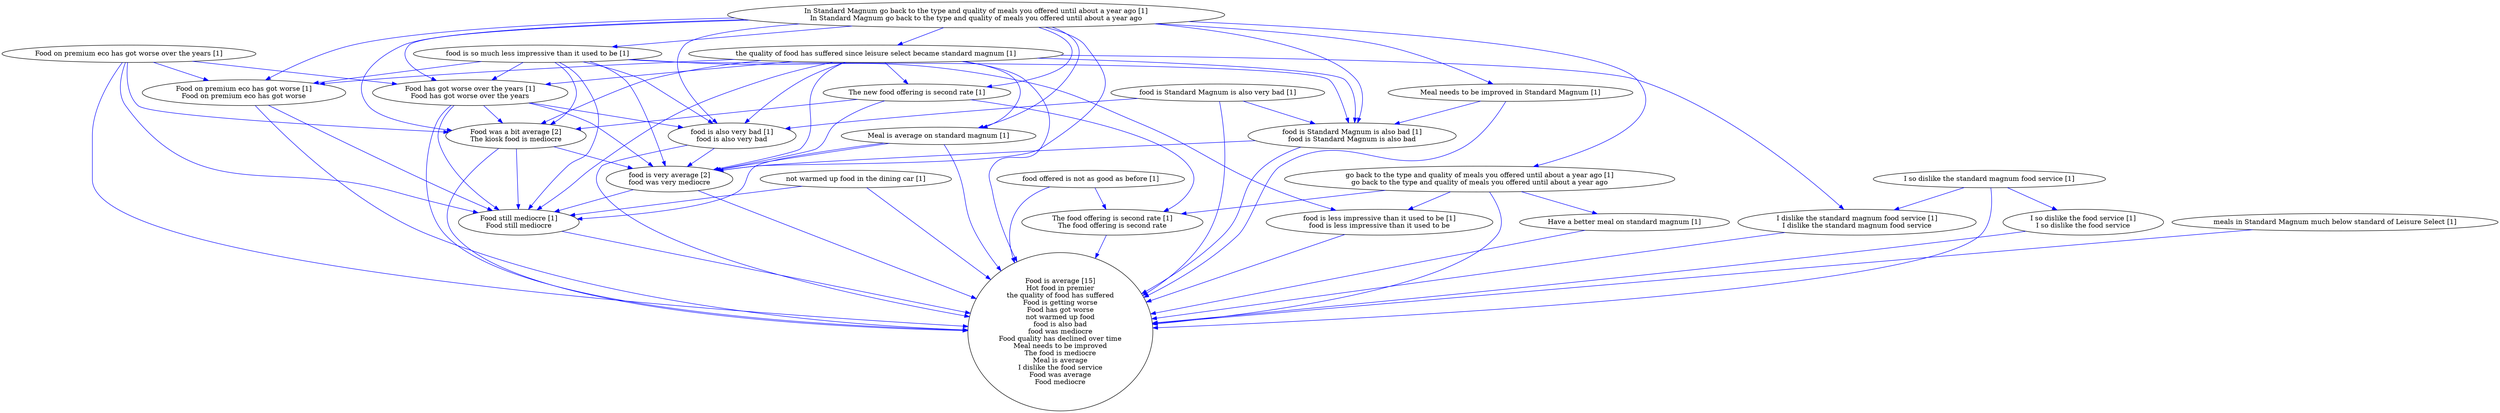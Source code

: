 digraph collapsedGraph {
"Food is average [15]\nHot food in premier\nthe quality of food has suffered\nFood is getting worse\nFood has got worse\nnot warmed up food\nfood is also bad\nfood was mediocre\nFood quality has declined over time\nMeal needs to be improved\nThe food is mediocre\nMeal is average\nI dislike the food service\nFood was average\nFood mediocre""food is very average [2]\nfood was very mediocre""Food was a bit average [2]\nThe kiosk food is mediocre""Food still mediocre [1]\nFood still mediocre""Food on premium eco has got worse over the years [1]""Food on premium eco has got worse [1]\nFood on premium eco has got worse""Food has got worse over the years [1]\nFood has got worse over the years""Have a better meal on standard magnum [1]""I so dislike the standard magnum food service [1]""I dislike the standard magnum food service [1]\nI dislike the standard magnum food service""I so dislike the food service [1]\nI so dislike the food service""In Standard Magnum go back to the type and quality of meals you offered until about a year ago [1]\nIn Standard Magnum go back to the type and quality of meals you offered until about a year ago""go back to the type and quality of meals you offered until about a year ago [1]\ngo back to the type and quality of meals you offered until about a year ago""Meal is average on standard magnum [1]""Meal needs to be improved in Standard Magnum [1]""The new food offering is second rate [1]""The food offering is second rate [1]\nThe food offering is second rate""food is Standard Magnum is also very bad [1]""food is Standard Magnum is also bad [1]\nfood is Standard Magnum is also bad""food is also very bad [1]\nfood is also very bad""food is so much less impressive than it used to be [1]""food is less impressive than it used to be [1]\nfood is less impressive than it used to be""food offered is not as good as before [1]""meals in Standard Magnum much below standard of Leisure Select [1]""not warmed up food in the dining car [1]""the quality of food has suffered since leisure select became standard magnum [1]""Food still mediocre [1]\nFood still mediocre" -> "Food is average [15]\nHot food in premier\nthe quality of food has suffered\nFood is getting worse\nFood has got worse\nnot warmed up food\nfood is also bad\nfood was mediocre\nFood quality has declined over time\nMeal needs to be improved\nThe food is mediocre\nMeal is average\nI dislike the food service\nFood was average\nFood mediocre" [color=blue]
"Food on premium eco has got worse over the years [1]" -> "Food on premium eco has got worse [1]\nFood on premium eco has got worse" [color=blue]
"Food on premium eco has got worse over the years [1]" -> "Food has got worse over the years [1]\nFood has got worse over the years" [color=blue]
"Food has got worse over the years [1]\nFood has got worse over the years" -> "Food still mediocre [1]\nFood still mediocre" [color=blue]
"Food on premium eco has got worse [1]\nFood on premium eco has got worse" -> "Food still mediocre [1]\nFood still mediocre" [color=blue]
"Food on premium eco has got worse over the years [1]" -> "Food is average [15]\nHot food in premier\nthe quality of food has suffered\nFood is getting worse\nFood has got worse\nnot warmed up food\nfood is also bad\nfood was mediocre\nFood quality has declined over time\nMeal needs to be improved\nThe food is mediocre\nMeal is average\nI dislike the food service\nFood was average\nFood mediocre" [color=blue]
"Food on premium eco has got worse over the years [1]" -> "Food still mediocre [1]\nFood still mediocre" [color=blue]
"Food on premium eco has got worse [1]\nFood on premium eco has got worse" -> "Food is average [15]\nHot food in premier\nthe quality of food has suffered\nFood is getting worse\nFood has got worse\nnot warmed up food\nfood is also bad\nfood was mediocre\nFood quality has declined over time\nMeal needs to be improved\nThe food is mediocre\nMeal is average\nI dislike the food service\nFood was average\nFood mediocre" [color=blue]
"Food has got worse over the years [1]\nFood has got worse over the years" -> "Food was a bit average [2]\nThe kiosk food is mediocre" [color=blue]
"Food was a bit average [2]\nThe kiosk food is mediocre" -> "Food still mediocre [1]\nFood still mediocre" [color=blue]
"Food on premium eco has got worse over the years [1]" -> "Food was a bit average [2]\nThe kiosk food is mediocre" [color=blue]
"Food has got worse over the years [1]\nFood has got worse over the years" -> "Food is average [15]\nHot food in premier\nthe quality of food has suffered\nFood is getting worse\nFood has got worse\nnot warmed up food\nfood is also bad\nfood was mediocre\nFood quality has declined over time\nMeal needs to be improved\nThe food is mediocre\nMeal is average\nI dislike the food service\nFood was average\nFood mediocre" [color=blue]
"Food was a bit average [2]\nThe kiosk food is mediocre" -> "Food is average [15]\nHot food in premier\nthe quality of food has suffered\nFood is getting worse\nFood has got worse\nnot warmed up food\nfood is also bad\nfood was mediocre\nFood quality has declined over time\nMeal needs to be improved\nThe food is mediocre\nMeal is average\nI dislike the food service\nFood was average\nFood mediocre" [color=blue]
"Have a better meal on standard magnum [1]" -> "Food is average [15]\nHot food in premier\nthe quality of food has suffered\nFood is getting worse\nFood has got worse\nnot warmed up food\nfood is also bad\nfood was mediocre\nFood quality has declined over time\nMeal needs to be improved\nThe food is mediocre\nMeal is average\nI dislike the food service\nFood was average\nFood mediocre" [color=blue]
"I so dislike the standard magnum food service [1]" -> "I dislike the standard magnum food service [1]\nI dislike the standard magnum food service" [color=blue]
"I dislike the standard magnum food service [1]\nI dislike the standard magnum food service" -> "Food is average [15]\nHot food in premier\nthe quality of food has suffered\nFood is getting worse\nFood has got worse\nnot warmed up food\nfood is also bad\nfood was mediocre\nFood quality has declined over time\nMeal needs to be improved\nThe food is mediocre\nMeal is average\nI dislike the food service\nFood was average\nFood mediocre" [color=blue]
"I so dislike the standard magnum food service [1]" -> "I so dislike the food service [1]\nI so dislike the food service" [color=blue]
"I so dislike the food service [1]\nI so dislike the food service" -> "Food is average [15]\nHot food in premier\nthe quality of food has suffered\nFood is getting worse\nFood has got worse\nnot warmed up food\nfood is also bad\nfood was mediocre\nFood quality has declined over time\nMeal needs to be improved\nThe food is mediocre\nMeal is average\nI dislike the food service\nFood was average\nFood mediocre" [color=blue]
"I so dislike the standard magnum food service [1]" -> "Food is average [15]\nHot food in premier\nthe quality of food has suffered\nFood is getting worse\nFood has got worse\nnot warmed up food\nfood is also bad\nfood was mediocre\nFood quality has declined over time\nMeal needs to be improved\nThe food is mediocre\nMeal is average\nI dislike the food service\nFood was average\nFood mediocre" [color=blue]
"In Standard Magnum go back to the type and quality of meals you offered until about a year ago [1]\nIn Standard Magnum go back to the type and quality of meals you offered until about a year ago" -> "go back to the type and quality of meals you offered until about a year ago [1]\ngo back to the type and quality of meals you offered until about a year ago" [color=blue]
"go back to the type and quality of meals you offered until about a year ago [1]\ngo back to the type and quality of meals you offered until about a year ago" -> "Have a better meal on standard magnum [1]" [color=blue]
"In Standard Magnum go back to the type and quality of meals you offered until about a year ago [1]\nIn Standard Magnum go back to the type and quality of meals you offered until about a year ago" -> "Food has got worse over the years [1]\nFood has got worse over the years" [color=blue]
"In Standard Magnum go back to the type and quality of meals you offered until about a year ago [1]\nIn Standard Magnum go back to the type and quality of meals you offered until about a year ago" -> "Food on premium eco has got worse [1]\nFood on premium eco has got worse" [color=blue]
"Meal is average on standard magnum [1]" -> "Food is average [15]\nHot food in premier\nthe quality of food has suffered\nFood is getting worse\nFood has got worse\nnot warmed up food\nfood is also bad\nfood was mediocre\nFood quality has declined over time\nMeal needs to be improved\nThe food is mediocre\nMeal is average\nI dislike the food service\nFood was average\nFood mediocre" [color=blue]
"In Standard Magnum go back to the type and quality of meals you offered until about a year ago [1]\nIn Standard Magnum go back to the type and quality of meals you offered until about a year ago" -> "Meal is average on standard magnum [1]" [color=blue]
"Meal is average on standard magnum [1]" -> "Food still mediocre [1]\nFood still mediocre" [color=blue]
"Meal needs to be improved in Standard Magnum [1]" -> "Food is average [15]\nHot food in premier\nthe quality of food has suffered\nFood is getting worse\nFood has got worse\nnot warmed up food\nfood is also bad\nfood was mediocre\nFood quality has declined over time\nMeal needs to be improved\nThe food is mediocre\nMeal is average\nI dislike the food service\nFood was average\nFood mediocre" [color=blue]
"In Standard Magnum go back to the type and quality of meals you offered until about a year ago [1]\nIn Standard Magnum go back to the type and quality of meals you offered until about a year ago" -> "Meal needs to be improved in Standard Magnum [1]" [color=blue]
"In Standard Magnum go back to the type and quality of meals you offered until about a year ago [1]\nIn Standard Magnum go back to the type and quality of meals you offered until about a year ago" -> "Food was a bit average [2]\nThe kiosk food is mediocre" [color=blue]
"The new food offering is second rate [1]" -> "The food offering is second rate [1]\nThe food offering is second rate" [color=blue]
"go back to the type and quality of meals you offered until about a year ago [1]\ngo back to the type and quality of meals you offered until about a year ago" -> "The food offering is second rate [1]\nThe food offering is second rate" [color=blue]
"In Standard Magnum go back to the type and quality of meals you offered until about a year ago [1]\nIn Standard Magnum go back to the type and quality of meals you offered until about a year ago" -> "The new food offering is second rate [1]" [color=blue]
"The new food offering is second rate [1]" -> "Food was a bit average [2]\nThe kiosk food is mediocre" [color=blue]
"food is Standard Magnum is also very bad [1]" -> "food is Standard Magnum is also bad [1]\nfood is Standard Magnum is also bad" [color=blue]
"food is Standard Magnum is also bad [1]\nfood is Standard Magnum is also bad" -> "Food is average [15]\nHot food in premier\nthe quality of food has suffered\nFood is getting worse\nFood has got worse\nnot warmed up food\nfood is also bad\nfood was mediocre\nFood quality has declined over time\nMeal needs to be improved\nThe food is mediocre\nMeal is average\nI dislike the food service\nFood was average\nFood mediocre" [color=blue]
"food is Standard Magnum is also very bad [1]" -> "food is also very bad [1]\nfood is also very bad" [color=blue]
"food is also very bad [1]\nfood is also very bad" -> "Food is average [15]\nHot food in premier\nthe quality of food has suffered\nFood is getting worse\nFood has got worse\nnot warmed up food\nfood is also bad\nfood was mediocre\nFood quality has declined over time\nMeal needs to be improved\nThe food is mediocre\nMeal is average\nI dislike the food service\nFood was average\nFood mediocre" [color=blue]
"food is Standard Magnum is also very bad [1]" -> "Food is average [15]\nHot food in premier\nthe quality of food has suffered\nFood is getting worse\nFood has got worse\nnot warmed up food\nfood is also bad\nfood was mediocre\nFood quality has declined over time\nMeal needs to be improved\nThe food is mediocre\nMeal is average\nI dislike the food service\nFood was average\nFood mediocre" [color=blue]
"Food has got worse over the years [1]\nFood has got worse over the years" -> "food is also very bad [1]\nfood is also very bad" [color=blue]
"The food offering is second rate [1]\nThe food offering is second rate" -> "Food is average [15]\nHot food in premier\nthe quality of food has suffered\nFood is getting worse\nFood has got worse\nnot warmed up food\nfood is also bad\nfood was mediocre\nFood quality has declined over time\nMeal needs to be improved\nThe food is mediocre\nMeal is average\nI dislike the food service\nFood was average\nFood mediocre" [color=blue]
"go back to the type and quality of meals you offered until about a year ago [1]\ngo back to the type and quality of meals you offered until about a year ago" -> "Food is average [15]\nHot food in premier\nthe quality of food has suffered\nFood is getting worse\nFood has got worse\nnot warmed up food\nfood is also bad\nfood was mediocre\nFood quality has declined over time\nMeal needs to be improved\nThe food is mediocre\nMeal is average\nI dislike the food service\nFood was average\nFood mediocre" [color=blue]
"In Standard Magnum go back to the type and quality of meals you offered until about a year ago [1]\nIn Standard Magnum go back to the type and quality of meals you offered until about a year ago" -> "food is also very bad [1]\nfood is also very bad" [color=blue]
"In Standard Magnum go back to the type and quality of meals you offered until about a year ago [1]\nIn Standard Magnum go back to the type and quality of meals you offered until about a year ago" -> "food is Standard Magnum is also bad [1]\nfood is Standard Magnum is also bad" [color=blue]
"Meal needs to be improved in Standard Magnum [1]" -> "food is Standard Magnum is also bad [1]\nfood is Standard Magnum is also bad" [color=blue]
"food is so much less impressive than it used to be [1]" -> "food is less impressive than it used to be [1]\nfood is less impressive than it used to be" [color=blue]
"food is less impressive than it used to be [1]\nfood is less impressive than it used to be" -> "Food is average [15]\nHot food in premier\nthe quality of food has suffered\nFood is getting worse\nFood has got worse\nnot warmed up food\nfood is also bad\nfood was mediocre\nFood quality has declined over time\nMeal needs to be improved\nThe food is mediocre\nMeal is average\nI dislike the food service\nFood was average\nFood mediocre" [color=blue]
"food is so much less impressive than it used to be [1]" -> "Food has got worse over the years [1]\nFood has got worse over the years" [color=blue]
"food is so much less impressive than it used to be [1]" -> "Food on premium eco has got worse [1]\nFood on premium eco has got worse" [color=blue]
"food is so much less impressive than it used to be [1]" -> "food is also very bad [1]\nfood is also very bad" [color=blue]
"food is so much less impressive than it used to be [1]" -> "food is Standard Magnum is also bad [1]\nfood is Standard Magnum is also bad" [color=blue]
"go back to the type and quality of meals you offered until about a year ago [1]\ngo back to the type and quality of meals you offered until about a year ago" -> "food is less impressive than it used to be [1]\nfood is less impressive than it used to be" [color=blue]
"In Standard Magnum go back to the type and quality of meals you offered until about a year ago [1]\nIn Standard Magnum go back to the type and quality of meals you offered until about a year ago" -> "food is so much less impressive than it used to be [1]" [color=blue]
"food is so much less impressive than it used to be [1]" -> "Food was a bit average [2]\nThe kiosk food is mediocre" [color=blue]
"food is so much less impressive than it used to be [1]" -> "Food still mediocre [1]\nFood still mediocre" [color=blue]
"food is very average [2]\nfood was very mediocre" -> "Food is average [15]\nHot food in premier\nthe quality of food has suffered\nFood is getting worse\nFood has got worse\nnot warmed up food\nfood is also bad\nfood was mediocre\nFood quality has declined over time\nMeal needs to be improved\nThe food is mediocre\nMeal is average\nI dislike the food service\nFood was average\nFood mediocre" [color=blue]
"food offered is not as good as before [1]" -> "The food offering is second rate [1]\nThe food offering is second rate" [color=blue]
"Food has got worse over the years [1]\nFood has got worse over the years" -> "food is very average [2]\nfood was very mediocre" [color=blue]
"The new food offering is second rate [1]" -> "food is very average [2]\nfood was very mediocre" [color=blue]
"food is also very bad [1]\nfood is also very bad" -> "food is very average [2]\nfood was very mediocre" [color=blue]
"food is Standard Magnum is also bad [1]\nfood is Standard Magnum is also bad" -> "food is very average [2]\nfood was very mediocre" [color=blue]
"In Standard Magnum go back to the type and quality of meals you offered until about a year ago [1]\nIn Standard Magnum go back to the type and quality of meals you offered until about a year ago" -> "food is very average [2]\nfood was very mediocre" [color=blue]
"food is so much less impressive than it used to be [1]" -> "food is very average [2]\nfood was very mediocre" [color=blue]
"Meal is average on standard magnum [1]" -> "food is very average [2]\nfood was very mediocre" [color=blue]
"Food was a bit average [2]\nThe kiosk food is mediocre" -> "food is very average [2]\nfood was very mediocre" [color=blue]
"food is very average [2]\nfood was very mediocre" -> "Food still mediocre [1]\nFood still mediocre" [color=blue]
"not warmed up food in the dining car [1]" -> "Food is average [15]\nHot food in premier\nthe quality of food has suffered\nFood is getting worse\nFood has got worse\nnot warmed up food\nfood is also bad\nfood was mediocre\nFood quality has declined over time\nMeal needs to be improved\nThe food is mediocre\nMeal is average\nI dislike the food service\nFood was average\nFood mediocre" [color=blue]
"not warmed up food in the dining car [1]" -> "Food still mediocre [1]\nFood still mediocre" [color=blue]
"the quality of food has suffered since leisure select became standard magnum [1]" -> "Food is average [15]\nHot food in premier\nthe quality of food has suffered\nFood is getting worse\nFood has got worse\nnot warmed up food\nfood is also bad\nfood was mediocre\nFood quality has declined over time\nMeal needs to be improved\nThe food is mediocre\nMeal is average\nI dislike the food service\nFood was average\nFood mediocre" [color=blue]
"food offered is not as good as before [1]" -> "Food is average [15]\nHot food in premier\nthe quality of food has suffered\nFood is getting worse\nFood has got worse\nnot warmed up food\nfood is also bad\nfood was mediocre\nFood quality has declined over time\nMeal needs to be improved\nThe food is mediocre\nMeal is average\nI dislike the food service\nFood was average\nFood mediocre" [color=blue]
"the quality of food has suffered since leisure select became standard magnum [1]" -> "food is very average [2]\nfood was very mediocre" [color=blue]
"the quality of food has suffered since leisure select became standard magnum [1]" -> "Food has got worse over the years [1]\nFood has got worse over the years" [color=blue]
"the quality of food has suffered since leisure select became standard magnum [1]" -> "Food on premium eco has got worse [1]\nFood on premium eco has got worse" [color=blue]
"the quality of food has suffered since leisure select became standard magnum [1]" -> "The new food offering is second rate [1]" [color=blue]
"the quality of food has suffered since leisure select became standard magnum [1]" -> "food is also very bad [1]\nfood is also very bad" [color=blue]
"the quality of food has suffered since leisure select became standard magnum [1]" -> "food is Standard Magnum is also bad [1]\nfood is Standard Magnum is also bad" [color=blue]
"In Standard Magnum go back to the type and quality of meals you offered until about a year ago [1]\nIn Standard Magnum go back to the type and quality of meals you offered until about a year ago" -> "the quality of food has suffered since leisure select became standard magnum [1]" [color=blue]
"the quality of food has suffered since leisure select became standard magnum [1]" -> "Meal is average on standard magnum [1]" [color=blue]
"the quality of food has suffered since leisure select became standard magnum [1]" -> "I dislike the standard magnum food service [1]\nI dislike the standard magnum food service" [color=blue]
"meals in Standard Magnum much below standard of Leisure Select [1]" -> "Food is average [15]\nHot food in premier\nthe quality of food has suffered\nFood is getting worse\nFood has got worse\nnot warmed up food\nfood is also bad\nfood was mediocre\nFood quality has declined over time\nMeal needs to be improved\nThe food is mediocre\nMeal is average\nI dislike the food service\nFood was average\nFood mediocre" [color=blue]
"the quality of food has suffered since leisure select became standard magnum [1]" -> "Food was a bit average [2]\nThe kiosk food is mediocre" [color=blue]
"the quality of food has suffered since leisure select became standard magnum [1]" -> "Food still mediocre [1]\nFood still mediocre" [color=blue]
}